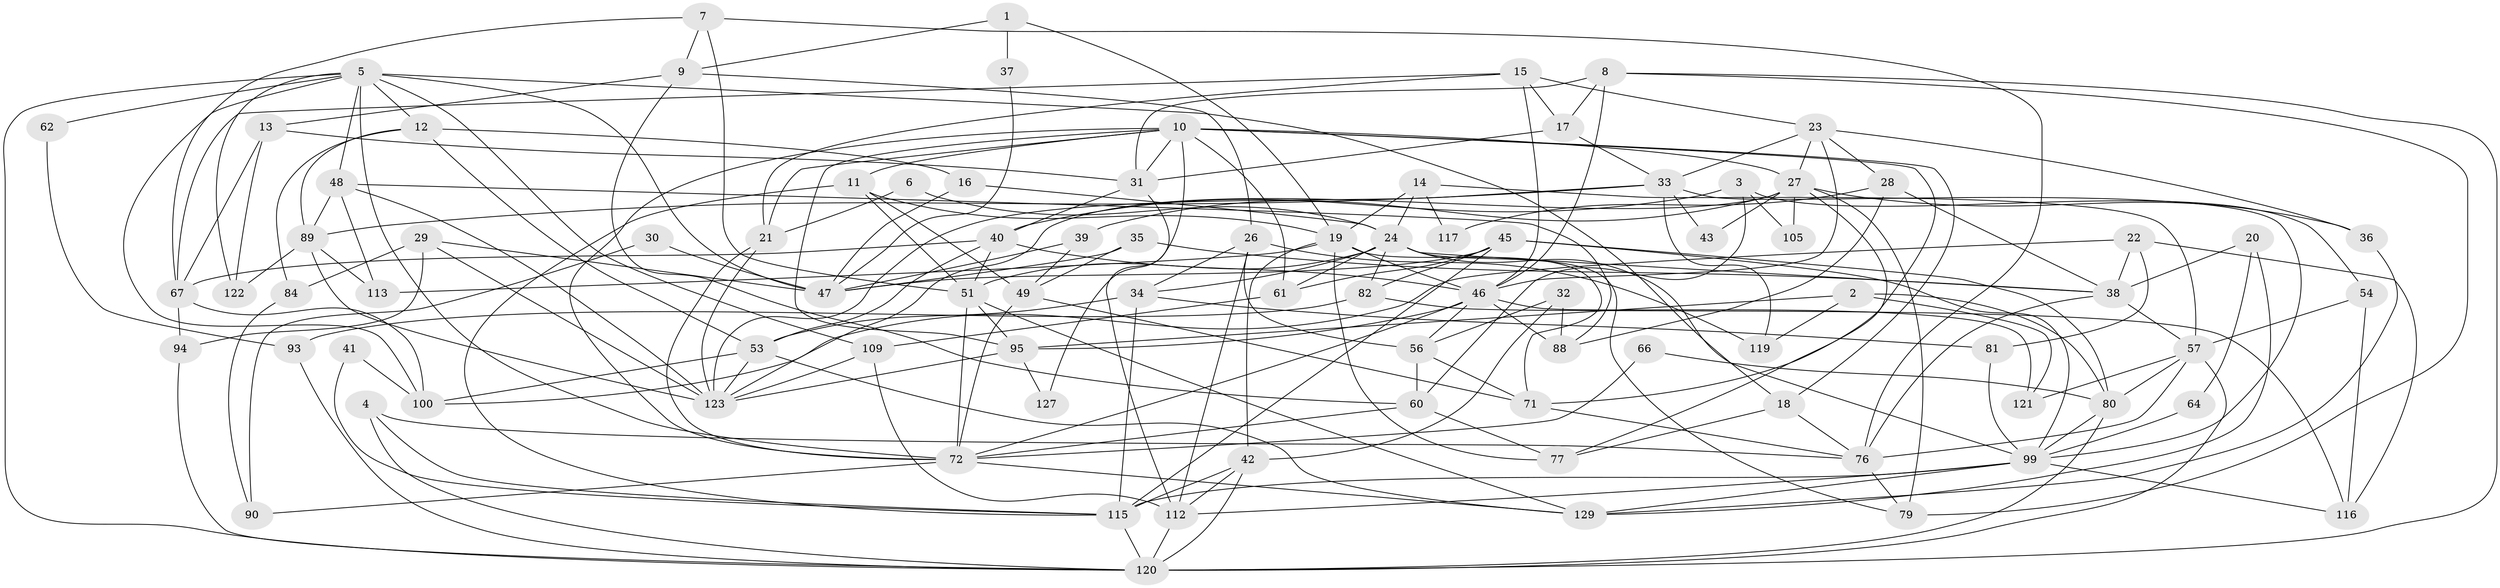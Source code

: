 // Generated by graph-tools (version 1.1) at 2025/24/03/03/25 07:24:01]
// undirected, 89 vertices, 216 edges
graph export_dot {
graph [start="1"]
  node [color=gray90,style=filled];
  1;
  2;
  3;
  4;
  5 [super="+25"];
  6;
  7;
  8 [super="+74"];
  9 [super="+65"];
  10 [super="+75"];
  11;
  12 [super="+44"];
  13 [super="+111"];
  14;
  15 [super="+126"];
  16;
  17 [super="+63"];
  18;
  19 [super="+50"];
  20;
  21 [super="+73"];
  22;
  23 [super="+68"];
  24 [super="+104"];
  26 [super="+97"];
  27 [super="+55"];
  28;
  29;
  30;
  31 [super="+58"];
  32 [super="+86"];
  33 [super="+101"];
  34 [super="+106"];
  35;
  36;
  37;
  38 [super="+96"];
  39;
  40 [super="+92"];
  41;
  42;
  43;
  45 [super="+103"];
  46 [super="+83"];
  47 [super="+87"];
  48 [super="+78"];
  49 [super="+52"];
  51 [super="+59"];
  53;
  54;
  56;
  57 [super="+85"];
  60 [super="+70"];
  61;
  62;
  64;
  66;
  67 [super="+69"];
  71 [super="+107"];
  72 [super="+91"];
  76 [super="+102"];
  77;
  79;
  80 [super="+114"];
  81 [super="+98"];
  82;
  84;
  88;
  89 [super="+128"];
  90;
  93;
  94;
  95 [super="+108"];
  99 [super="+110"];
  100;
  105;
  109;
  112 [super="+118"];
  113;
  115 [super="+125"];
  116;
  117;
  119;
  120 [super="+124"];
  121;
  122;
  123;
  127;
  129;
  1 -- 19;
  1 -- 37;
  1 -- 9;
  2 -- 121;
  2 -- 119;
  2 -- 95;
  2 -- 80;
  3 -- 54;
  3 -- 60;
  3 -- 40;
  3 -- 105;
  4 -- 115;
  4 -- 120;
  4 -- 76;
  5 -- 48;
  5 -- 62;
  5 -- 109;
  5 -- 47;
  5 -- 18;
  5 -- 100;
  5 -- 120;
  5 -- 122;
  5 -- 12;
  5 -- 72;
  6 -- 21;
  6 -- 24;
  7 -- 76;
  7 -- 51;
  7 -- 67;
  7 -- 9;
  8 -- 79;
  8 -- 46;
  8 -- 120;
  8 -- 17;
  8 -- 31;
  9 -- 26;
  9 -- 60;
  9 -- 13;
  10 -- 11;
  10 -- 61;
  10 -- 18;
  10 -- 21;
  10 -- 72;
  10 -- 127;
  10 -- 31;
  10 -- 95;
  10 -- 71;
  10 -- 27;
  11 -- 49;
  11 -- 19;
  11 -- 51;
  11 -- 115;
  12 -- 84 [weight=2];
  12 -- 16;
  12 -- 89;
  12 -- 53;
  13 -- 122;
  13 -- 31;
  13 -- 67;
  14 -- 19;
  14 -- 24;
  14 -- 117;
  14 -- 57;
  15 -- 67;
  15 -- 21;
  15 -- 23;
  15 -- 17;
  15 -- 46;
  16 -- 24;
  16 -- 47;
  17 -- 33;
  17 -- 31;
  18 -- 77;
  18 -- 76;
  19 -- 77;
  19 -- 46;
  19 -- 113;
  19 -- 42;
  19 -- 71;
  20 -- 129;
  20 -- 38;
  20 -- 64;
  21 -- 72;
  21 -- 123;
  22 -- 100;
  22 -- 81;
  22 -- 116;
  22 -- 38;
  23 -- 33;
  23 -- 28;
  23 -- 46;
  23 -- 27;
  23 -- 36;
  24 -- 79;
  24 -- 82;
  24 -- 99;
  24 -- 38;
  24 -- 51;
  24 -- 61;
  24 -- 34;
  26 -- 119;
  26 -- 56;
  26 -- 112;
  26 -- 34;
  27 -- 77;
  27 -- 36;
  27 -- 43;
  27 -- 79;
  27 -- 39;
  27 -- 123;
  27 -- 105;
  28 -- 38;
  28 -- 88;
  28 -- 117;
  29 -- 123;
  29 -- 84;
  29 -- 94;
  29 -- 47;
  30 -- 90;
  30 -- 47;
  31 -- 112;
  31 -- 40;
  32 -- 42;
  32 -- 88;
  32 -- 56;
  33 -- 123;
  33 -- 43;
  33 -- 89;
  33 -- 119;
  33 -- 99;
  34 -- 53;
  34 -- 81 [weight=2];
  34 -- 115;
  35 -- 47;
  35 -- 38;
  35 -- 49;
  36 -- 129;
  37 -- 47;
  38 -- 76;
  38 -- 57;
  39 -- 49;
  39 -- 47;
  40 -- 53;
  40 -- 46;
  40 -- 67;
  40 -- 51;
  41 -- 100;
  41 -- 115;
  42 -- 120;
  42 -- 115;
  42 -- 112;
  45 -- 47;
  45 -- 82;
  45 -- 99;
  45 -- 115;
  45 -- 61;
  45 -- 80;
  46 -- 56;
  46 -- 88;
  46 -- 121;
  46 -- 72;
  46 -- 95;
  48 -- 113;
  48 -- 89;
  48 -- 123;
  48 -- 88;
  49 -- 71;
  49 -- 72;
  51 -- 95;
  51 -- 129;
  51 -- 72;
  53 -- 123;
  53 -- 129;
  53 -- 100;
  54 -- 116;
  54 -- 57;
  56 -- 71;
  56 -- 60;
  57 -- 120;
  57 -- 121;
  57 -- 80;
  57 -- 76;
  60 -- 77;
  60 -- 72;
  61 -- 109;
  62 -- 93;
  64 -- 99;
  66 -- 80;
  66 -- 72;
  67 -- 100;
  67 -- 94;
  71 -- 76;
  72 -- 129;
  72 -- 90;
  76 -- 79;
  80 -- 120;
  80 -- 99;
  81 -- 99;
  82 -- 93;
  82 -- 116;
  84 -- 90;
  89 -- 122;
  89 -- 123;
  89 -- 113;
  93 -- 120;
  94 -- 120;
  95 -- 127;
  95 -- 123;
  99 -- 129;
  99 -- 112;
  99 -- 116;
  99 -- 115;
  109 -- 123;
  109 -- 112;
  112 -- 120;
  115 -- 120;
}
